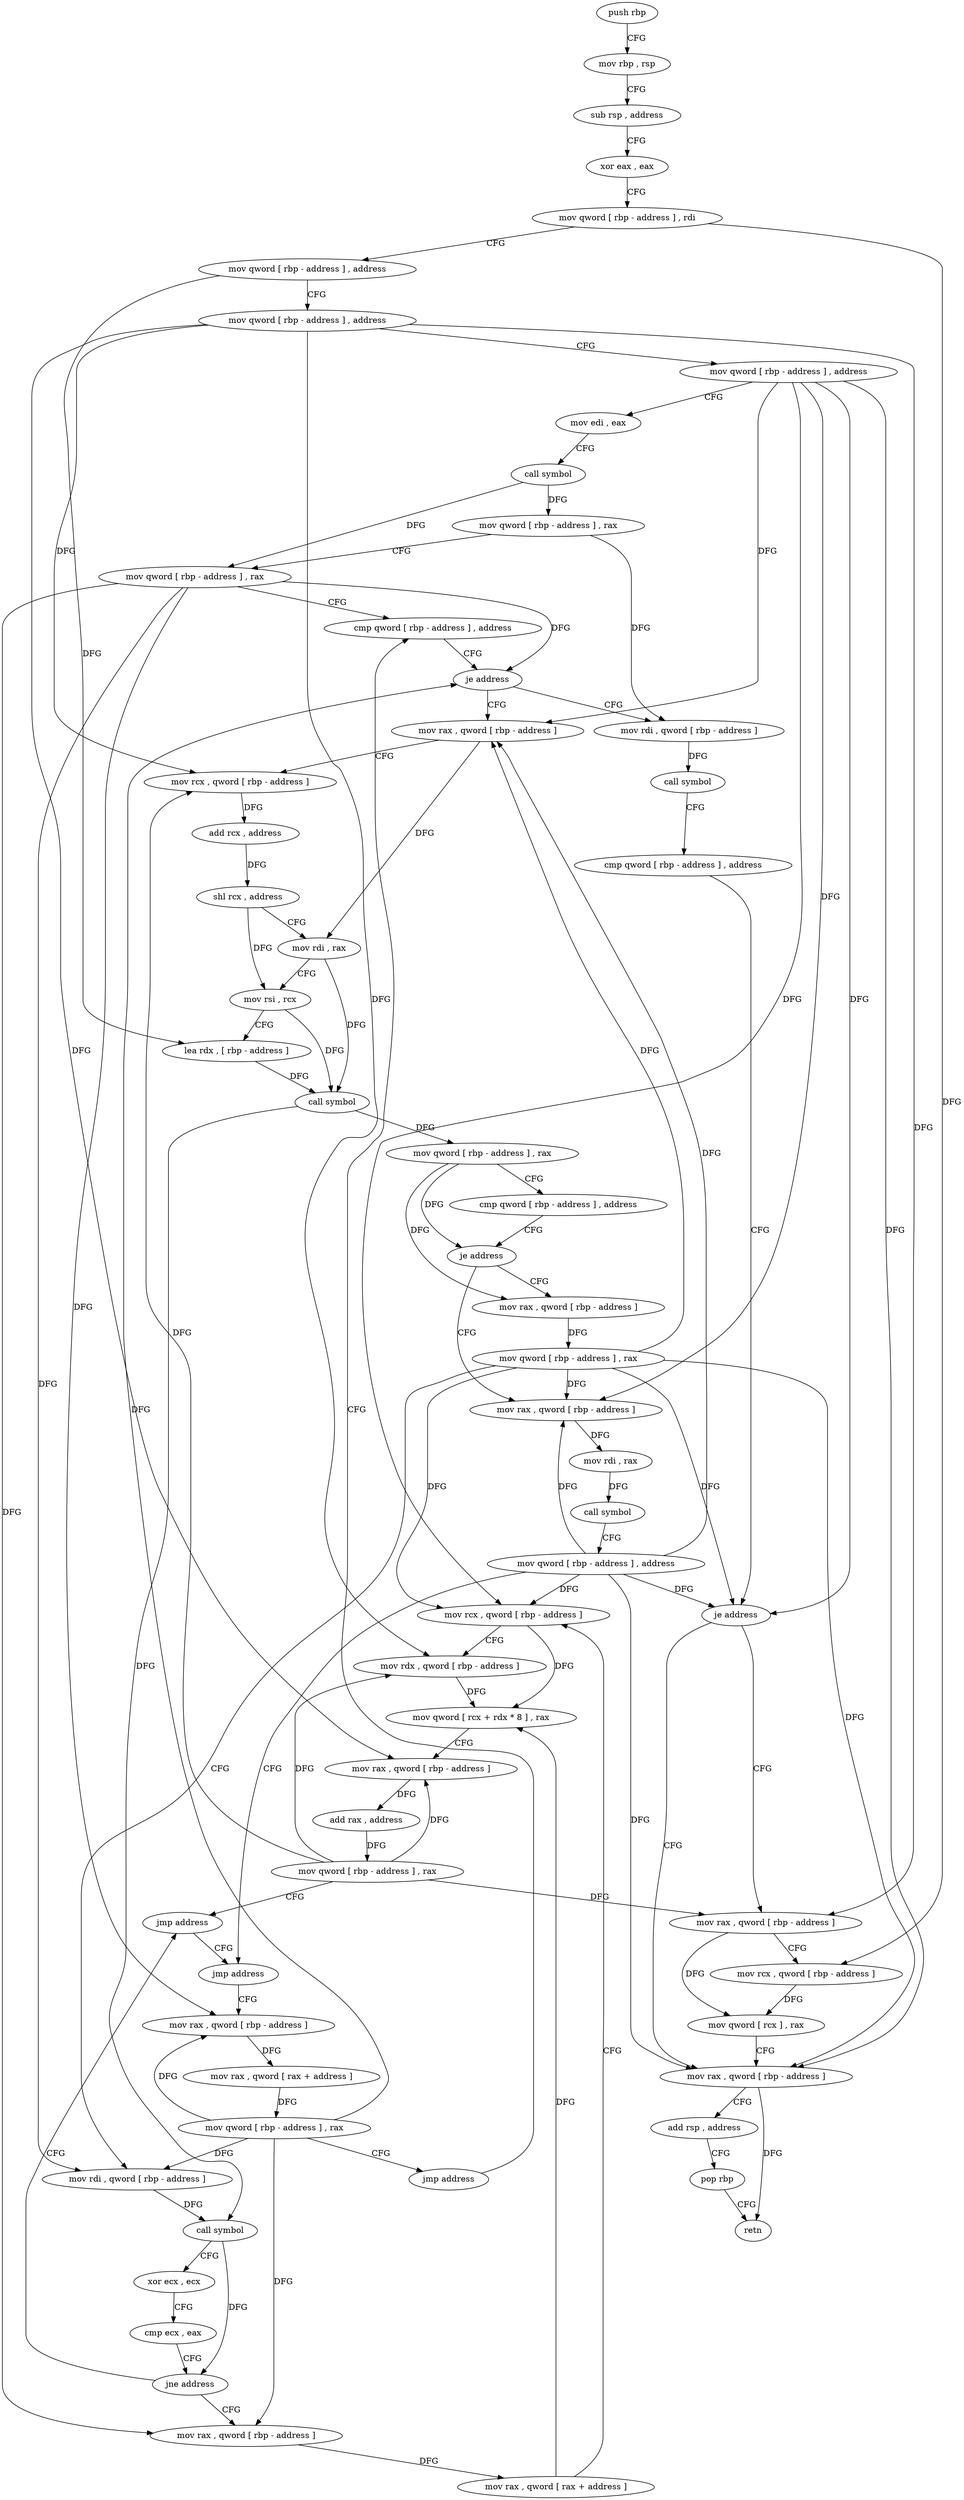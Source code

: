 digraph "func" {
"4263712" [label = "push rbp" ]
"4263713" [label = "mov rbp , rsp" ]
"4263716" [label = "sub rsp , address" ]
"4263720" [label = "xor eax , eax" ]
"4263722" [label = "mov qword [ rbp - address ] , rdi" ]
"4263726" [label = "mov qword [ rbp - address ] , address" ]
"4263734" [label = "mov qword [ rbp - address ] , address" ]
"4263742" [label = "mov qword [ rbp - address ] , address" ]
"4263750" [label = "mov edi , eax" ]
"4263752" [label = "call symbol" ]
"4263757" [label = "mov qword [ rbp - address ] , rax" ]
"4263761" [label = "mov qword [ rbp - address ] , rax" ]
"4263765" [label = "cmp qword [ rbp - address ] , address" ]
"4263933" [label = "mov rdi , qword [ rbp - address ]" ]
"4263937" [label = "call symbol" ]
"4263942" [label = "cmp qword [ rbp - address ] , address" ]
"4263947" [label = "je address" ]
"4263964" [label = "mov rax , qword [ rbp - address ]" ]
"4263953" [label = "mov rax , qword [ rbp - address ]" ]
"4263776" [label = "mov rax , qword [ rbp - address ]" ]
"4263780" [label = "mov rcx , qword [ rbp - address ]" ]
"4263784" [label = "add rcx , address" ]
"4263791" [label = "shl rcx , address" ]
"4263795" [label = "mov rdi , rax" ]
"4263798" [label = "mov rsi , rcx" ]
"4263801" [label = "lea rdx , [ rbp - address ]" ]
"4263805" [label = "call symbol" ]
"4263810" [label = "mov qword [ rbp - address ] , rax" ]
"4263814" [label = "cmp qword [ rbp - address ] , address" ]
"4263819" [label = "je address" ]
"4263891" [label = "mov rax , qword [ rbp - address ]" ]
"4263825" [label = "mov rax , qword [ rbp - address ]" ]
"4263968" [label = "add rsp , address" ]
"4263972" [label = "pop rbp" ]
"4263973" [label = "retn" ]
"4263957" [label = "mov rcx , qword [ rbp - address ]" ]
"4263961" [label = "mov qword [ rcx ] , rax" ]
"4263895" [label = "mov rdi , rax" ]
"4263898" [label = "call symbol" ]
"4263903" [label = "mov qword [ rbp - address ] , address" ]
"4263911" [label = "jmp address" ]
"4263829" [label = "mov qword [ rbp - address ] , rax" ]
"4263833" [label = "mov rdi , qword [ rbp - address ]" ]
"4263837" [label = "call symbol" ]
"4263842" [label = "xor ecx , ecx" ]
"4263844" [label = "cmp ecx , eax" ]
"4263846" [label = "jne address" ]
"4263886" [label = "jmp address" ]
"4263852" [label = "mov rax , qword [ rbp - address ]" ]
"4263916" [label = "mov rax , qword [ rbp - address ]" ]
"4263920" [label = "mov rax , qword [ rax + address ]" ]
"4263924" [label = "mov qword [ rbp - address ] , rax" ]
"4263928" [label = "jmp address" ]
"4263856" [label = "mov rax , qword [ rax + address ]" ]
"4263860" [label = "mov rcx , qword [ rbp - address ]" ]
"4263864" [label = "mov rdx , qword [ rbp - address ]" ]
"4263868" [label = "mov qword [ rcx + rdx * 8 ] , rax" ]
"4263872" [label = "mov rax , qword [ rbp - address ]" ]
"4263876" [label = "add rax , address" ]
"4263882" [label = "mov qword [ rbp - address ] , rax" ]
"4263770" [label = "je address" ]
"4263712" -> "4263713" [ label = "CFG" ]
"4263713" -> "4263716" [ label = "CFG" ]
"4263716" -> "4263720" [ label = "CFG" ]
"4263720" -> "4263722" [ label = "CFG" ]
"4263722" -> "4263726" [ label = "CFG" ]
"4263722" -> "4263957" [ label = "DFG" ]
"4263726" -> "4263734" [ label = "CFG" ]
"4263726" -> "4263801" [ label = "DFG" ]
"4263734" -> "4263742" [ label = "CFG" ]
"4263734" -> "4263780" [ label = "DFG" ]
"4263734" -> "4263953" [ label = "DFG" ]
"4263734" -> "4263864" [ label = "DFG" ]
"4263734" -> "4263872" [ label = "DFG" ]
"4263742" -> "4263750" [ label = "CFG" ]
"4263742" -> "4263947" [ label = "DFG" ]
"4263742" -> "4263776" [ label = "DFG" ]
"4263742" -> "4263964" [ label = "DFG" ]
"4263742" -> "4263891" [ label = "DFG" ]
"4263742" -> "4263860" [ label = "DFG" ]
"4263750" -> "4263752" [ label = "CFG" ]
"4263752" -> "4263757" [ label = "DFG" ]
"4263752" -> "4263761" [ label = "DFG" ]
"4263757" -> "4263761" [ label = "CFG" ]
"4263757" -> "4263933" [ label = "DFG" ]
"4263761" -> "4263765" [ label = "CFG" ]
"4263761" -> "4263770" [ label = "DFG" ]
"4263761" -> "4263833" [ label = "DFG" ]
"4263761" -> "4263852" [ label = "DFG" ]
"4263761" -> "4263916" [ label = "DFG" ]
"4263765" -> "4263770" [ label = "CFG" ]
"4263933" -> "4263937" [ label = "DFG" ]
"4263937" -> "4263942" [ label = "CFG" ]
"4263942" -> "4263947" [ label = "CFG" ]
"4263947" -> "4263964" [ label = "CFG" ]
"4263947" -> "4263953" [ label = "CFG" ]
"4263964" -> "4263968" [ label = "CFG" ]
"4263964" -> "4263973" [ label = "DFG" ]
"4263953" -> "4263957" [ label = "CFG" ]
"4263953" -> "4263961" [ label = "DFG" ]
"4263776" -> "4263780" [ label = "CFG" ]
"4263776" -> "4263795" [ label = "DFG" ]
"4263780" -> "4263784" [ label = "DFG" ]
"4263784" -> "4263791" [ label = "DFG" ]
"4263791" -> "4263795" [ label = "CFG" ]
"4263791" -> "4263798" [ label = "DFG" ]
"4263795" -> "4263798" [ label = "CFG" ]
"4263795" -> "4263805" [ label = "DFG" ]
"4263798" -> "4263801" [ label = "CFG" ]
"4263798" -> "4263805" [ label = "DFG" ]
"4263801" -> "4263805" [ label = "DFG" ]
"4263805" -> "4263810" [ label = "DFG" ]
"4263805" -> "4263837" [ label = "DFG" ]
"4263810" -> "4263814" [ label = "CFG" ]
"4263810" -> "4263819" [ label = "DFG" ]
"4263810" -> "4263825" [ label = "DFG" ]
"4263814" -> "4263819" [ label = "CFG" ]
"4263819" -> "4263891" [ label = "CFG" ]
"4263819" -> "4263825" [ label = "CFG" ]
"4263891" -> "4263895" [ label = "DFG" ]
"4263825" -> "4263829" [ label = "DFG" ]
"4263968" -> "4263972" [ label = "CFG" ]
"4263972" -> "4263973" [ label = "CFG" ]
"4263957" -> "4263961" [ label = "DFG" ]
"4263961" -> "4263964" [ label = "CFG" ]
"4263895" -> "4263898" [ label = "DFG" ]
"4263898" -> "4263903" [ label = "CFG" ]
"4263903" -> "4263911" [ label = "CFG" ]
"4263903" -> "4263947" [ label = "DFG" ]
"4263903" -> "4263776" [ label = "DFG" ]
"4263903" -> "4263964" [ label = "DFG" ]
"4263903" -> "4263891" [ label = "DFG" ]
"4263903" -> "4263860" [ label = "DFG" ]
"4263911" -> "4263916" [ label = "CFG" ]
"4263829" -> "4263833" [ label = "CFG" ]
"4263829" -> "4263947" [ label = "DFG" ]
"4263829" -> "4263776" [ label = "DFG" ]
"4263829" -> "4263964" [ label = "DFG" ]
"4263829" -> "4263891" [ label = "DFG" ]
"4263829" -> "4263860" [ label = "DFG" ]
"4263833" -> "4263837" [ label = "DFG" ]
"4263837" -> "4263842" [ label = "CFG" ]
"4263837" -> "4263846" [ label = "DFG" ]
"4263842" -> "4263844" [ label = "CFG" ]
"4263844" -> "4263846" [ label = "CFG" ]
"4263846" -> "4263886" [ label = "CFG" ]
"4263846" -> "4263852" [ label = "CFG" ]
"4263886" -> "4263911" [ label = "CFG" ]
"4263852" -> "4263856" [ label = "DFG" ]
"4263916" -> "4263920" [ label = "DFG" ]
"4263920" -> "4263924" [ label = "DFG" ]
"4263924" -> "4263928" [ label = "CFG" ]
"4263924" -> "4263770" [ label = "DFG" ]
"4263924" -> "4263833" [ label = "DFG" ]
"4263924" -> "4263852" [ label = "DFG" ]
"4263924" -> "4263916" [ label = "DFG" ]
"4263928" -> "4263765" [ label = "CFG" ]
"4263856" -> "4263860" [ label = "CFG" ]
"4263856" -> "4263868" [ label = "DFG" ]
"4263860" -> "4263864" [ label = "CFG" ]
"4263860" -> "4263868" [ label = "DFG" ]
"4263864" -> "4263868" [ label = "DFG" ]
"4263868" -> "4263872" [ label = "CFG" ]
"4263872" -> "4263876" [ label = "DFG" ]
"4263876" -> "4263882" [ label = "DFG" ]
"4263882" -> "4263886" [ label = "CFG" ]
"4263882" -> "4263780" [ label = "DFG" ]
"4263882" -> "4263953" [ label = "DFG" ]
"4263882" -> "4263864" [ label = "DFG" ]
"4263882" -> "4263872" [ label = "DFG" ]
"4263770" -> "4263933" [ label = "CFG" ]
"4263770" -> "4263776" [ label = "CFG" ]
}
